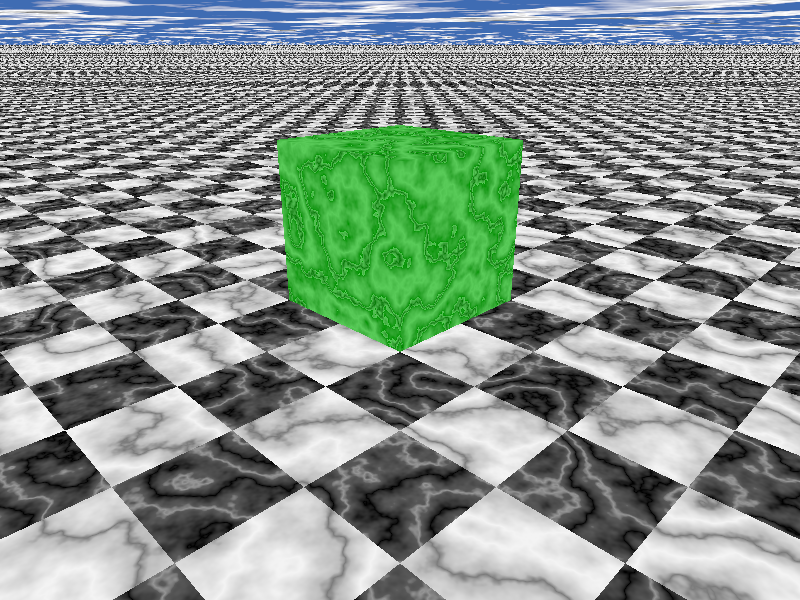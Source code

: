 #include "colors.inc"    // The include files contain
#include "stones.inc"    // pre-defined scene elements

#include "textures.inc"    // pre-defined scene elements
#include "shapes.inc"
#include "glass.inc"
#include "metals.inc"
#include "woods.inc"


#declare Black_Marble_Map =
color_map {
    [0.0 rgb <0.0, 0.0, 0.0>]
    [0.8 rgb <0.1, 0.1, 0.1>]
    [1.0 rgb <0.3, 0.3, 0.3>]
}

// Black marble with black veins.
#declare Black_Marble =
pigment {
    marble
    turbulence 2
    color_map { Black_Marble_Map }
}


camera {
    location <5, 3, 5>
    look_at  <0,    0,  0>
}

//light_source{<1500,3000,-2500> color White}

//global_settings { ambient_light rgb<.1, .1, .1> }

light_source
{ <10, 10, 00>, 1
  fade_distance 6 fade_power 2
  area_light x*3, y*3, 12, 12 circular orient adaptive 0
}


// sky -------------------------------------
plane{ <0,1,0>,1 hollow
       texture{
         pigment{ bozo turbulence 0.92
           color_map{
                 [0.00 rgb<0.05,0.15,0.45>]
                 [0.50 rgb<0.05,0.15,0.45>]
                 [0.70 rgb<1,1,1>        ]
                 [0.85 rgb<0.2,0.2,0.2>  ]
                 [1.00 rgb<0.5,0.5,0.5>  ]
                       } //
           scale<1,1,1.5>*2.5
           translate<0,0,0>
           } // end of pigment
         finish {ambient 1 diffuse 0}
        } // end of texture
       scale 10000}

// fog on the ground -----------------------

fog { fog_type   2
      distance   50
      color      rgb<1,1,1>*0.8
      fog_offset .01
      fog_alt    .2
      turbulence 10
    } //

box {
    <-1,0,-1>,  // Near lower left corner
    < 1, 2, 1>   // Far upper right corner
    texture {
      //T_Stone25     // Pre-defined from stones.inc
      //scale 4       // Scale by the same amount in all
                    // directions
      Jade
      finish { phong 1 }
    }
}

plane { <0, 1, 0>, 0

    //texture {

          //pigment{ color rgb<0.22,0.45,0>}
          //normal { bumps 0.75 scale 0.015 }
          //finish { phong 0.1 }
       //} // end of texture

    texture {

   pigment
   {
      checker pigment { Black_Marble }, pigment { White_Marble }
      //checker pigment { Jade }, pigment { White_Marble }
    }
    //finish{ phong 0.5 }
}
}
